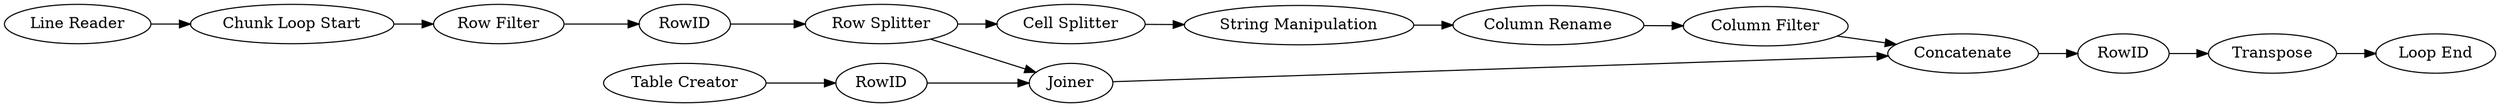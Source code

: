 digraph {
	2 [label="Line Reader"]
	3 [label="Chunk Loop Start"]
	5 [label="Row Filter"]
	6 [label="Table Creator"]
	7 [label=RowID]
	8 [label=RowID]
	9 [label=Joiner]
	10 [label="Cell Splitter"]
	11 [label="String Manipulation"]
	12 [label="Row Splitter"]
	13 [label=Concatenate]
	14 [label="Column Rename"]
	15 [label="Column Filter"]
	16 [label=RowID]
	17 [label=Transpose]
	18 [label="Loop End"]
	2 -> 3
	3 -> 5
	5 -> 8
	6 -> 7
	7 -> 9
	8 -> 12
	9 -> 13
	10 -> 11
	11 -> 14
	12 -> 9
	12 -> 10
	13 -> 16
	14 -> 15
	15 -> 13
	16 -> 17
	17 -> 18
	rankdir=LR
}
